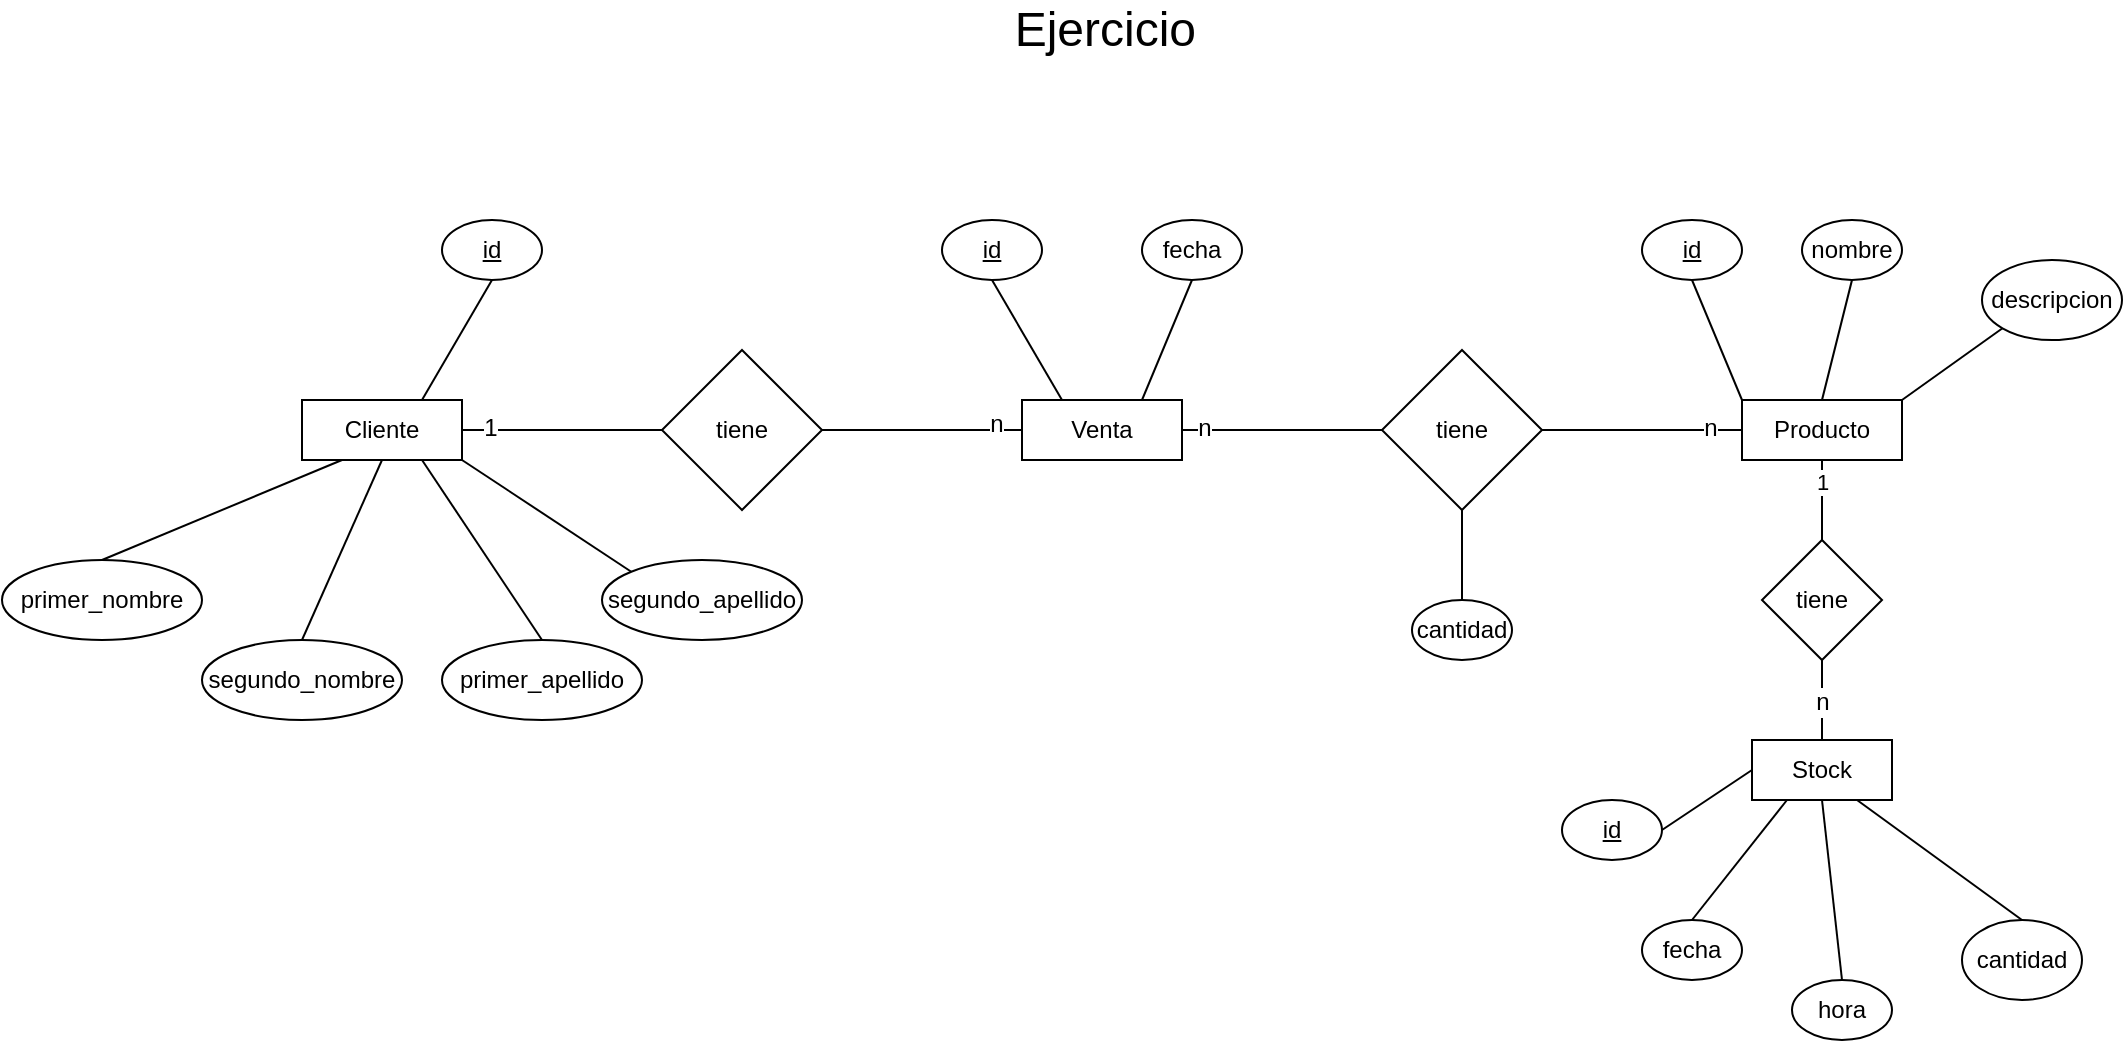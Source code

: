 <mxfile version="22.1.16" type="device">
  <diagram id="R2lEEEUBdFMjLlhIrx00" name="Page-1">
    <mxGraphModel dx="1972" dy="585" grid="1" gridSize="10" guides="1" tooltips="1" connect="1" arrows="1" fold="1" page="1" pageScale="1" pageWidth="850" pageHeight="1100" math="0" shadow="0" extFonts="Permanent Marker^https://fonts.googleapis.com/css?family=Permanent+Marker">
      <root>
        <mxCell id="0" />
        <mxCell id="1" parent="0" />
        <mxCell id="_hPSyPpwnRuMoc_Zs4vo-1" value="Cliente" style="rounded=0;whiteSpace=wrap;html=1;" vertex="1" parent="1">
          <mxGeometry x="20" y="220" width="80" height="30" as="geometry" />
        </mxCell>
        <mxCell id="_hPSyPpwnRuMoc_Zs4vo-2" value="Venta" style="rounded=0;whiteSpace=wrap;html=1;" vertex="1" parent="1">
          <mxGeometry x="380" y="220" width="80" height="30" as="geometry" />
        </mxCell>
        <mxCell id="_hPSyPpwnRuMoc_Zs4vo-3" value="Producto" style="rounded=0;whiteSpace=wrap;html=1;" vertex="1" parent="1">
          <mxGeometry x="740" y="220" width="80" height="30" as="geometry" />
        </mxCell>
        <mxCell id="_hPSyPpwnRuMoc_Zs4vo-4" value="tiene" style="rhombus;whiteSpace=wrap;html=1;" vertex="1" parent="1">
          <mxGeometry x="200" y="195" width="80" height="80" as="geometry" />
        </mxCell>
        <mxCell id="_hPSyPpwnRuMoc_Zs4vo-5" value="tiene" style="rhombus;whiteSpace=wrap;html=1;" vertex="1" parent="1">
          <mxGeometry x="560" y="195" width="80" height="80" as="geometry" />
        </mxCell>
        <mxCell id="_hPSyPpwnRuMoc_Zs4vo-6" value="" style="endArrow=none;html=1;rounded=0;exitX=1;exitY=0.5;exitDx=0;exitDy=0;entryX=0;entryY=0.5;entryDx=0;entryDy=0;" edge="1" parent="1" source="_hPSyPpwnRuMoc_Zs4vo-1" target="_hPSyPpwnRuMoc_Zs4vo-4">
          <mxGeometry width="50" height="50" relative="1" as="geometry">
            <mxPoint x="400" y="150" as="sourcePoint" />
            <mxPoint x="450" y="100" as="targetPoint" />
          </mxGeometry>
        </mxCell>
        <mxCell id="_hPSyPpwnRuMoc_Zs4vo-12" value="1" style="edgeLabel;html=1;align=center;verticalAlign=middle;resizable=0;points=[];fontSize=12;" vertex="1" connectable="0" parent="_hPSyPpwnRuMoc_Zs4vo-6">
          <mxGeometry x="-0.72" y="1" relative="1" as="geometry">
            <mxPoint as="offset" />
          </mxGeometry>
        </mxCell>
        <mxCell id="_hPSyPpwnRuMoc_Zs4vo-7" value="" style="endArrow=none;html=1;rounded=0;exitX=1;exitY=0.5;exitDx=0;exitDy=0;entryX=0;entryY=0.5;entryDx=0;entryDy=0;" edge="1" parent="1" source="_hPSyPpwnRuMoc_Zs4vo-4" target="_hPSyPpwnRuMoc_Zs4vo-2">
          <mxGeometry width="50" height="50" relative="1" as="geometry">
            <mxPoint x="400" y="150" as="sourcePoint" />
            <mxPoint x="450" y="100" as="targetPoint" />
          </mxGeometry>
        </mxCell>
        <mxCell id="_hPSyPpwnRuMoc_Zs4vo-13" value="n" style="edgeLabel;html=1;align=center;verticalAlign=middle;resizable=0;points=[];fontSize=12;" vertex="1" connectable="0" parent="_hPSyPpwnRuMoc_Zs4vo-7">
          <mxGeometry x="0.74" y="3" relative="1" as="geometry">
            <mxPoint as="offset" />
          </mxGeometry>
        </mxCell>
        <mxCell id="_hPSyPpwnRuMoc_Zs4vo-8" value="" style="endArrow=none;html=1;rounded=0;exitX=1;exitY=0.5;exitDx=0;exitDy=0;entryX=0;entryY=0.5;entryDx=0;entryDy=0;" edge="1" parent="1" source="_hPSyPpwnRuMoc_Zs4vo-2" target="_hPSyPpwnRuMoc_Zs4vo-5">
          <mxGeometry width="50" height="50" relative="1" as="geometry">
            <mxPoint x="400" y="150" as="sourcePoint" />
            <mxPoint x="450" y="100" as="targetPoint" />
          </mxGeometry>
        </mxCell>
        <mxCell id="_hPSyPpwnRuMoc_Zs4vo-15" value="n" style="edgeLabel;html=1;align=center;verticalAlign=middle;resizable=0;points=[];fontSize=12;" vertex="1" connectable="0" parent="_hPSyPpwnRuMoc_Zs4vo-8">
          <mxGeometry x="-0.78" y="1" relative="1" as="geometry">
            <mxPoint as="offset" />
          </mxGeometry>
        </mxCell>
        <mxCell id="_hPSyPpwnRuMoc_Zs4vo-9" value="" style="endArrow=none;html=1;rounded=0;entryX=0;entryY=0.5;entryDx=0;entryDy=0;exitX=1;exitY=0.5;exitDx=0;exitDy=0;" edge="1" parent="1" source="_hPSyPpwnRuMoc_Zs4vo-5" target="_hPSyPpwnRuMoc_Zs4vo-3">
          <mxGeometry width="50" height="50" relative="1" as="geometry">
            <mxPoint x="400" y="150" as="sourcePoint" />
            <mxPoint x="450" y="100" as="targetPoint" />
          </mxGeometry>
        </mxCell>
        <mxCell id="_hPSyPpwnRuMoc_Zs4vo-14" value="n" style="edgeLabel;html=1;align=center;verticalAlign=middle;resizable=0;points=[];fontSize=12;" vertex="1" connectable="0" parent="_hPSyPpwnRuMoc_Zs4vo-9">
          <mxGeometry x="0.68" y="1" relative="1" as="geometry">
            <mxPoint as="offset" />
          </mxGeometry>
        </mxCell>
        <mxCell id="_hPSyPpwnRuMoc_Zs4vo-16" value="primer_nombre" style="ellipse;whiteSpace=wrap;html=1;" vertex="1" parent="1">
          <mxGeometry x="-130" y="300" width="100" height="40" as="geometry" />
        </mxCell>
        <mxCell id="_hPSyPpwnRuMoc_Zs4vo-17" value="segundo_nombre" style="ellipse;whiteSpace=wrap;html=1;" vertex="1" parent="1">
          <mxGeometry x="-30" y="340" width="100" height="40" as="geometry" />
        </mxCell>
        <mxCell id="_hPSyPpwnRuMoc_Zs4vo-18" value="primer_apellido" style="ellipse;whiteSpace=wrap;html=1;" vertex="1" parent="1">
          <mxGeometry x="90" y="340" width="100" height="40" as="geometry" />
        </mxCell>
        <mxCell id="_hPSyPpwnRuMoc_Zs4vo-19" value="segundo_apellido" style="ellipse;whiteSpace=wrap;html=1;" vertex="1" parent="1">
          <mxGeometry x="170" y="300" width="100" height="40" as="geometry" />
        </mxCell>
        <mxCell id="_hPSyPpwnRuMoc_Zs4vo-20" value="&lt;u&gt;id&lt;/u&gt;" style="ellipse;whiteSpace=wrap;html=1;" vertex="1" parent="1">
          <mxGeometry x="90" y="130" width="50" height="30" as="geometry" />
        </mxCell>
        <mxCell id="_hPSyPpwnRuMoc_Zs4vo-21" value="" style="endArrow=none;html=1;rounded=0;exitX=0.75;exitY=0;exitDx=0;exitDy=0;entryX=0.5;entryY=1;entryDx=0;entryDy=0;" edge="1" parent="1" source="_hPSyPpwnRuMoc_Zs4vo-1" target="_hPSyPpwnRuMoc_Zs4vo-20">
          <mxGeometry width="50" height="50" relative="1" as="geometry">
            <mxPoint x="190" y="260" as="sourcePoint" />
            <mxPoint x="240" y="210" as="targetPoint" />
          </mxGeometry>
        </mxCell>
        <mxCell id="_hPSyPpwnRuMoc_Zs4vo-22" value="" style="endArrow=none;html=1;rounded=0;exitX=1;exitY=1;exitDx=0;exitDy=0;entryX=0;entryY=0;entryDx=0;entryDy=0;" edge="1" parent="1" source="_hPSyPpwnRuMoc_Zs4vo-1" target="_hPSyPpwnRuMoc_Zs4vo-19">
          <mxGeometry width="50" height="50" relative="1" as="geometry">
            <mxPoint x="190" y="260" as="sourcePoint" />
            <mxPoint x="240" y="210" as="targetPoint" />
          </mxGeometry>
        </mxCell>
        <mxCell id="_hPSyPpwnRuMoc_Zs4vo-23" value="" style="endArrow=none;html=1;rounded=0;exitX=0.75;exitY=1;exitDx=0;exitDy=0;entryX=0.5;entryY=0;entryDx=0;entryDy=0;" edge="1" parent="1" source="_hPSyPpwnRuMoc_Zs4vo-1" target="_hPSyPpwnRuMoc_Zs4vo-18">
          <mxGeometry width="50" height="50" relative="1" as="geometry">
            <mxPoint x="190" y="260" as="sourcePoint" />
            <mxPoint x="240" y="210" as="targetPoint" />
          </mxGeometry>
        </mxCell>
        <mxCell id="_hPSyPpwnRuMoc_Zs4vo-24" value="" style="endArrow=none;html=1;rounded=0;exitX=0.5;exitY=1;exitDx=0;exitDy=0;entryX=0.5;entryY=0;entryDx=0;entryDy=0;" edge="1" parent="1" source="_hPSyPpwnRuMoc_Zs4vo-1" target="_hPSyPpwnRuMoc_Zs4vo-17">
          <mxGeometry width="50" height="50" relative="1" as="geometry">
            <mxPoint x="190" y="260" as="sourcePoint" />
            <mxPoint x="240" y="210" as="targetPoint" />
          </mxGeometry>
        </mxCell>
        <mxCell id="_hPSyPpwnRuMoc_Zs4vo-25" value="" style="endArrow=none;html=1;rounded=0;exitX=0.25;exitY=1;exitDx=0;exitDy=0;entryX=0.5;entryY=0;entryDx=0;entryDy=0;" edge="1" parent="1" source="_hPSyPpwnRuMoc_Zs4vo-1" target="_hPSyPpwnRuMoc_Zs4vo-16">
          <mxGeometry width="50" height="50" relative="1" as="geometry">
            <mxPoint x="190" y="260" as="sourcePoint" />
            <mxPoint x="240" y="210" as="targetPoint" />
          </mxGeometry>
        </mxCell>
        <mxCell id="_hPSyPpwnRuMoc_Zs4vo-26" value="&lt;u&gt;id&lt;/u&gt;" style="ellipse;whiteSpace=wrap;html=1;" vertex="1" parent="1">
          <mxGeometry x="340" y="130" width="50" height="30" as="geometry" />
        </mxCell>
        <mxCell id="_hPSyPpwnRuMoc_Zs4vo-27" value="" style="endArrow=none;html=1;rounded=0;entryX=0.5;entryY=1;entryDx=0;entryDy=0;exitX=0.25;exitY=0;exitDx=0;exitDy=0;" edge="1" parent="1" source="_hPSyPpwnRuMoc_Zs4vo-2" target="_hPSyPpwnRuMoc_Zs4vo-26">
          <mxGeometry width="50" height="50" relative="1" as="geometry">
            <mxPoint x="310" y="270" as="sourcePoint" />
            <mxPoint x="360" y="220" as="targetPoint" />
          </mxGeometry>
        </mxCell>
        <mxCell id="_hPSyPpwnRuMoc_Zs4vo-28" value="&lt;span&gt;fecha&lt;/span&gt;" style="ellipse;whiteSpace=wrap;html=1;fontStyle=0" vertex="1" parent="1">
          <mxGeometry x="440" y="130" width="50" height="30" as="geometry" />
        </mxCell>
        <mxCell id="_hPSyPpwnRuMoc_Zs4vo-29" value="" style="endArrow=none;html=1;rounded=0;entryX=0.5;entryY=1;entryDx=0;entryDy=0;exitX=0.75;exitY=0;exitDx=0;exitDy=0;" edge="1" parent="1" source="_hPSyPpwnRuMoc_Zs4vo-2" target="_hPSyPpwnRuMoc_Zs4vo-28">
          <mxGeometry width="50" height="50" relative="1" as="geometry">
            <mxPoint x="310" y="270" as="sourcePoint" />
            <mxPoint x="360" y="220" as="targetPoint" />
          </mxGeometry>
        </mxCell>
        <mxCell id="_hPSyPpwnRuMoc_Zs4vo-30" value="&lt;span&gt;id&lt;/span&gt;" style="ellipse;whiteSpace=wrap;html=1;fontStyle=4" vertex="1" parent="1">
          <mxGeometry x="690" y="130" width="50" height="30" as="geometry" />
        </mxCell>
        <mxCell id="_hPSyPpwnRuMoc_Zs4vo-31" value="&lt;span&gt;nombre&lt;/span&gt;" style="ellipse;whiteSpace=wrap;html=1;fontStyle=0" vertex="1" parent="1">
          <mxGeometry x="770" y="130" width="50" height="30" as="geometry" />
        </mxCell>
        <mxCell id="_hPSyPpwnRuMoc_Zs4vo-32" value="&lt;span&gt;descripcion&lt;/span&gt;" style="ellipse;whiteSpace=wrap;html=1;fontStyle=0" vertex="1" parent="1">
          <mxGeometry x="860" y="150" width="70" height="40" as="geometry" />
        </mxCell>
        <mxCell id="_hPSyPpwnRuMoc_Zs4vo-33" value="&lt;span&gt;cantidad&lt;/span&gt;" style="ellipse;whiteSpace=wrap;html=1;fontStyle=0" vertex="1" parent="1">
          <mxGeometry x="575" y="320" width="50" height="30" as="geometry" />
        </mxCell>
        <mxCell id="_hPSyPpwnRuMoc_Zs4vo-34" value="" style="endArrow=none;html=1;rounded=0;exitX=0.5;exitY=0;exitDx=0;exitDy=0;entryX=0.5;entryY=1;entryDx=0;entryDy=0;" edge="1" parent="1" source="_hPSyPpwnRuMoc_Zs4vo-33" target="_hPSyPpwnRuMoc_Zs4vo-5">
          <mxGeometry width="50" height="50" relative="1" as="geometry">
            <mxPoint x="490" y="270" as="sourcePoint" />
            <mxPoint x="540" y="220" as="targetPoint" />
          </mxGeometry>
        </mxCell>
        <mxCell id="_hPSyPpwnRuMoc_Zs4vo-35" value="" style="endArrow=none;html=1;rounded=0;entryX=0.5;entryY=1;entryDx=0;entryDy=0;exitX=0;exitY=0;exitDx=0;exitDy=0;" edge="1" parent="1" source="_hPSyPpwnRuMoc_Zs4vo-3" target="_hPSyPpwnRuMoc_Zs4vo-30">
          <mxGeometry width="50" height="50" relative="1" as="geometry">
            <mxPoint x="490" y="270" as="sourcePoint" />
            <mxPoint x="540" y="220" as="targetPoint" />
          </mxGeometry>
        </mxCell>
        <mxCell id="_hPSyPpwnRuMoc_Zs4vo-36" value="" style="endArrow=none;html=1;rounded=0;entryX=0.5;entryY=1;entryDx=0;entryDy=0;exitX=0.5;exitY=0;exitDx=0;exitDy=0;" edge="1" parent="1" source="_hPSyPpwnRuMoc_Zs4vo-3" target="_hPSyPpwnRuMoc_Zs4vo-31">
          <mxGeometry width="50" height="50" relative="1" as="geometry">
            <mxPoint x="490" y="270" as="sourcePoint" />
            <mxPoint x="540" y="220" as="targetPoint" />
          </mxGeometry>
        </mxCell>
        <mxCell id="_hPSyPpwnRuMoc_Zs4vo-37" value="" style="endArrow=none;html=1;rounded=0;entryX=0;entryY=1;entryDx=0;entryDy=0;exitX=1;exitY=0;exitDx=0;exitDy=0;" edge="1" parent="1" source="_hPSyPpwnRuMoc_Zs4vo-3" target="_hPSyPpwnRuMoc_Zs4vo-32">
          <mxGeometry width="50" height="50" relative="1" as="geometry">
            <mxPoint x="490" y="270" as="sourcePoint" />
            <mxPoint x="540" y="220" as="targetPoint" />
          </mxGeometry>
        </mxCell>
        <mxCell id="_hPSyPpwnRuMoc_Zs4vo-38" value="Stock" style="rounded=0;whiteSpace=wrap;html=1;" vertex="1" parent="1">
          <mxGeometry x="745" y="390" width="70" height="30" as="geometry" />
        </mxCell>
        <mxCell id="_hPSyPpwnRuMoc_Zs4vo-39" value="tiene" style="rhombus;whiteSpace=wrap;html=1;" vertex="1" parent="1">
          <mxGeometry x="750" y="290" width="60" height="60" as="geometry" />
        </mxCell>
        <mxCell id="_hPSyPpwnRuMoc_Zs4vo-40" value="" style="endArrow=none;html=1;rounded=0;exitX=0.5;exitY=0;exitDx=0;exitDy=0;entryX=0.5;entryY=1;entryDx=0;entryDy=0;" edge="1" parent="1" source="_hPSyPpwnRuMoc_Zs4vo-39" target="_hPSyPpwnRuMoc_Zs4vo-3">
          <mxGeometry width="50" height="50" relative="1" as="geometry">
            <mxPoint x="710" y="290" as="sourcePoint" />
            <mxPoint x="760" y="240" as="targetPoint" />
          </mxGeometry>
        </mxCell>
        <mxCell id="_hPSyPpwnRuMoc_Zs4vo-52" value="1" style="edgeLabel;html=1;align=center;verticalAlign=middle;resizable=0;points=[];" vertex="1" connectable="0" parent="_hPSyPpwnRuMoc_Zs4vo-40">
          <mxGeometry x="0.683" relative="1" as="geometry">
            <mxPoint y="4" as="offset" />
          </mxGeometry>
        </mxCell>
        <mxCell id="_hPSyPpwnRuMoc_Zs4vo-41" value="" style="endArrow=none;html=1;rounded=0;exitX=0.5;exitY=0;exitDx=0;exitDy=0;entryX=0.5;entryY=1;entryDx=0;entryDy=0;" edge="1" parent="1" source="_hPSyPpwnRuMoc_Zs4vo-38" target="_hPSyPpwnRuMoc_Zs4vo-39">
          <mxGeometry width="50" height="50" relative="1" as="geometry">
            <mxPoint x="710" y="290" as="sourcePoint" />
            <mxPoint x="760" y="240" as="targetPoint" />
          </mxGeometry>
        </mxCell>
        <mxCell id="_hPSyPpwnRuMoc_Zs4vo-53" value="n" style="edgeLabel;html=1;align=center;verticalAlign=middle;resizable=0;points=[];fontSize=12;" vertex="1" connectable="0" parent="_hPSyPpwnRuMoc_Zs4vo-41">
          <mxGeometry x="-0.579" y="1" relative="1" as="geometry">
            <mxPoint x="1" y="-11" as="offset" />
          </mxGeometry>
        </mxCell>
        <mxCell id="_hPSyPpwnRuMoc_Zs4vo-43" value="&lt;span&gt;id&lt;/span&gt;" style="ellipse;whiteSpace=wrap;html=1;fontStyle=4" vertex="1" parent="1">
          <mxGeometry x="650" y="420" width="50" height="30" as="geometry" />
        </mxCell>
        <mxCell id="_hPSyPpwnRuMoc_Zs4vo-44" value="&lt;span&gt;fecha&lt;/span&gt;" style="ellipse;whiteSpace=wrap;html=1;fontStyle=0" vertex="1" parent="1">
          <mxGeometry x="690" y="480" width="50" height="30" as="geometry" />
        </mxCell>
        <mxCell id="_hPSyPpwnRuMoc_Zs4vo-46" value="&lt;span&gt;hora&lt;/span&gt;" style="ellipse;whiteSpace=wrap;html=1;fontStyle=0" vertex="1" parent="1">
          <mxGeometry x="765" y="510" width="50" height="30" as="geometry" />
        </mxCell>
        <mxCell id="_hPSyPpwnRuMoc_Zs4vo-47" value="&lt;span&gt;cantidad&lt;/span&gt;" style="ellipse;whiteSpace=wrap;html=1;fontStyle=0" vertex="1" parent="1">
          <mxGeometry x="850" y="480" width="60" height="40" as="geometry" />
        </mxCell>
        <mxCell id="_hPSyPpwnRuMoc_Zs4vo-48" value="" style="endArrow=none;html=1;rounded=0;exitX=1;exitY=0.5;exitDx=0;exitDy=0;entryX=0;entryY=0.5;entryDx=0;entryDy=0;" edge="1" parent="1" source="_hPSyPpwnRuMoc_Zs4vo-43" target="_hPSyPpwnRuMoc_Zs4vo-38">
          <mxGeometry width="50" height="50" relative="1" as="geometry">
            <mxPoint x="710" y="490" as="sourcePoint" />
            <mxPoint x="760" y="440" as="targetPoint" />
          </mxGeometry>
        </mxCell>
        <mxCell id="_hPSyPpwnRuMoc_Zs4vo-49" value="" style="endArrow=none;html=1;rounded=0;entryX=0.25;entryY=1;entryDx=0;entryDy=0;exitX=0.5;exitY=0;exitDx=0;exitDy=0;" edge="1" parent="1" source="_hPSyPpwnRuMoc_Zs4vo-44" target="_hPSyPpwnRuMoc_Zs4vo-38">
          <mxGeometry width="50" height="50" relative="1" as="geometry">
            <mxPoint x="720" y="470" as="sourcePoint" />
            <mxPoint x="760" y="440" as="targetPoint" />
          </mxGeometry>
        </mxCell>
        <mxCell id="_hPSyPpwnRuMoc_Zs4vo-50" value="" style="endArrow=none;html=1;rounded=0;exitX=0.5;exitY=0;exitDx=0;exitDy=0;entryX=0.5;entryY=1;entryDx=0;entryDy=0;" edge="1" parent="1" source="_hPSyPpwnRuMoc_Zs4vo-46" target="_hPSyPpwnRuMoc_Zs4vo-38">
          <mxGeometry width="50" height="50" relative="1" as="geometry">
            <mxPoint x="710" y="490" as="sourcePoint" />
            <mxPoint x="760" y="440" as="targetPoint" />
          </mxGeometry>
        </mxCell>
        <mxCell id="_hPSyPpwnRuMoc_Zs4vo-51" value="" style="endArrow=none;html=1;rounded=0;exitX=0.5;exitY=0;exitDx=0;exitDy=0;entryX=0.75;entryY=1;entryDx=0;entryDy=0;" edge="1" parent="1" source="_hPSyPpwnRuMoc_Zs4vo-47" target="_hPSyPpwnRuMoc_Zs4vo-38">
          <mxGeometry width="50" height="50" relative="1" as="geometry">
            <mxPoint x="710" y="490" as="sourcePoint" />
            <mxPoint x="760" y="440" as="targetPoint" />
          </mxGeometry>
        </mxCell>
        <mxCell id="_hPSyPpwnRuMoc_Zs4vo-54" value="&lt;font style=&quot;font-size: 24px;&quot;&gt;Ejercicio&amp;nbsp;&lt;/font&gt;" style="text;html=1;strokeColor=none;fillColor=none;align=center;verticalAlign=middle;whiteSpace=wrap;rounded=0;" vertex="1" parent="1">
          <mxGeometry x="340" y="20" width="170" height="30" as="geometry" />
        </mxCell>
      </root>
    </mxGraphModel>
  </diagram>
</mxfile>

